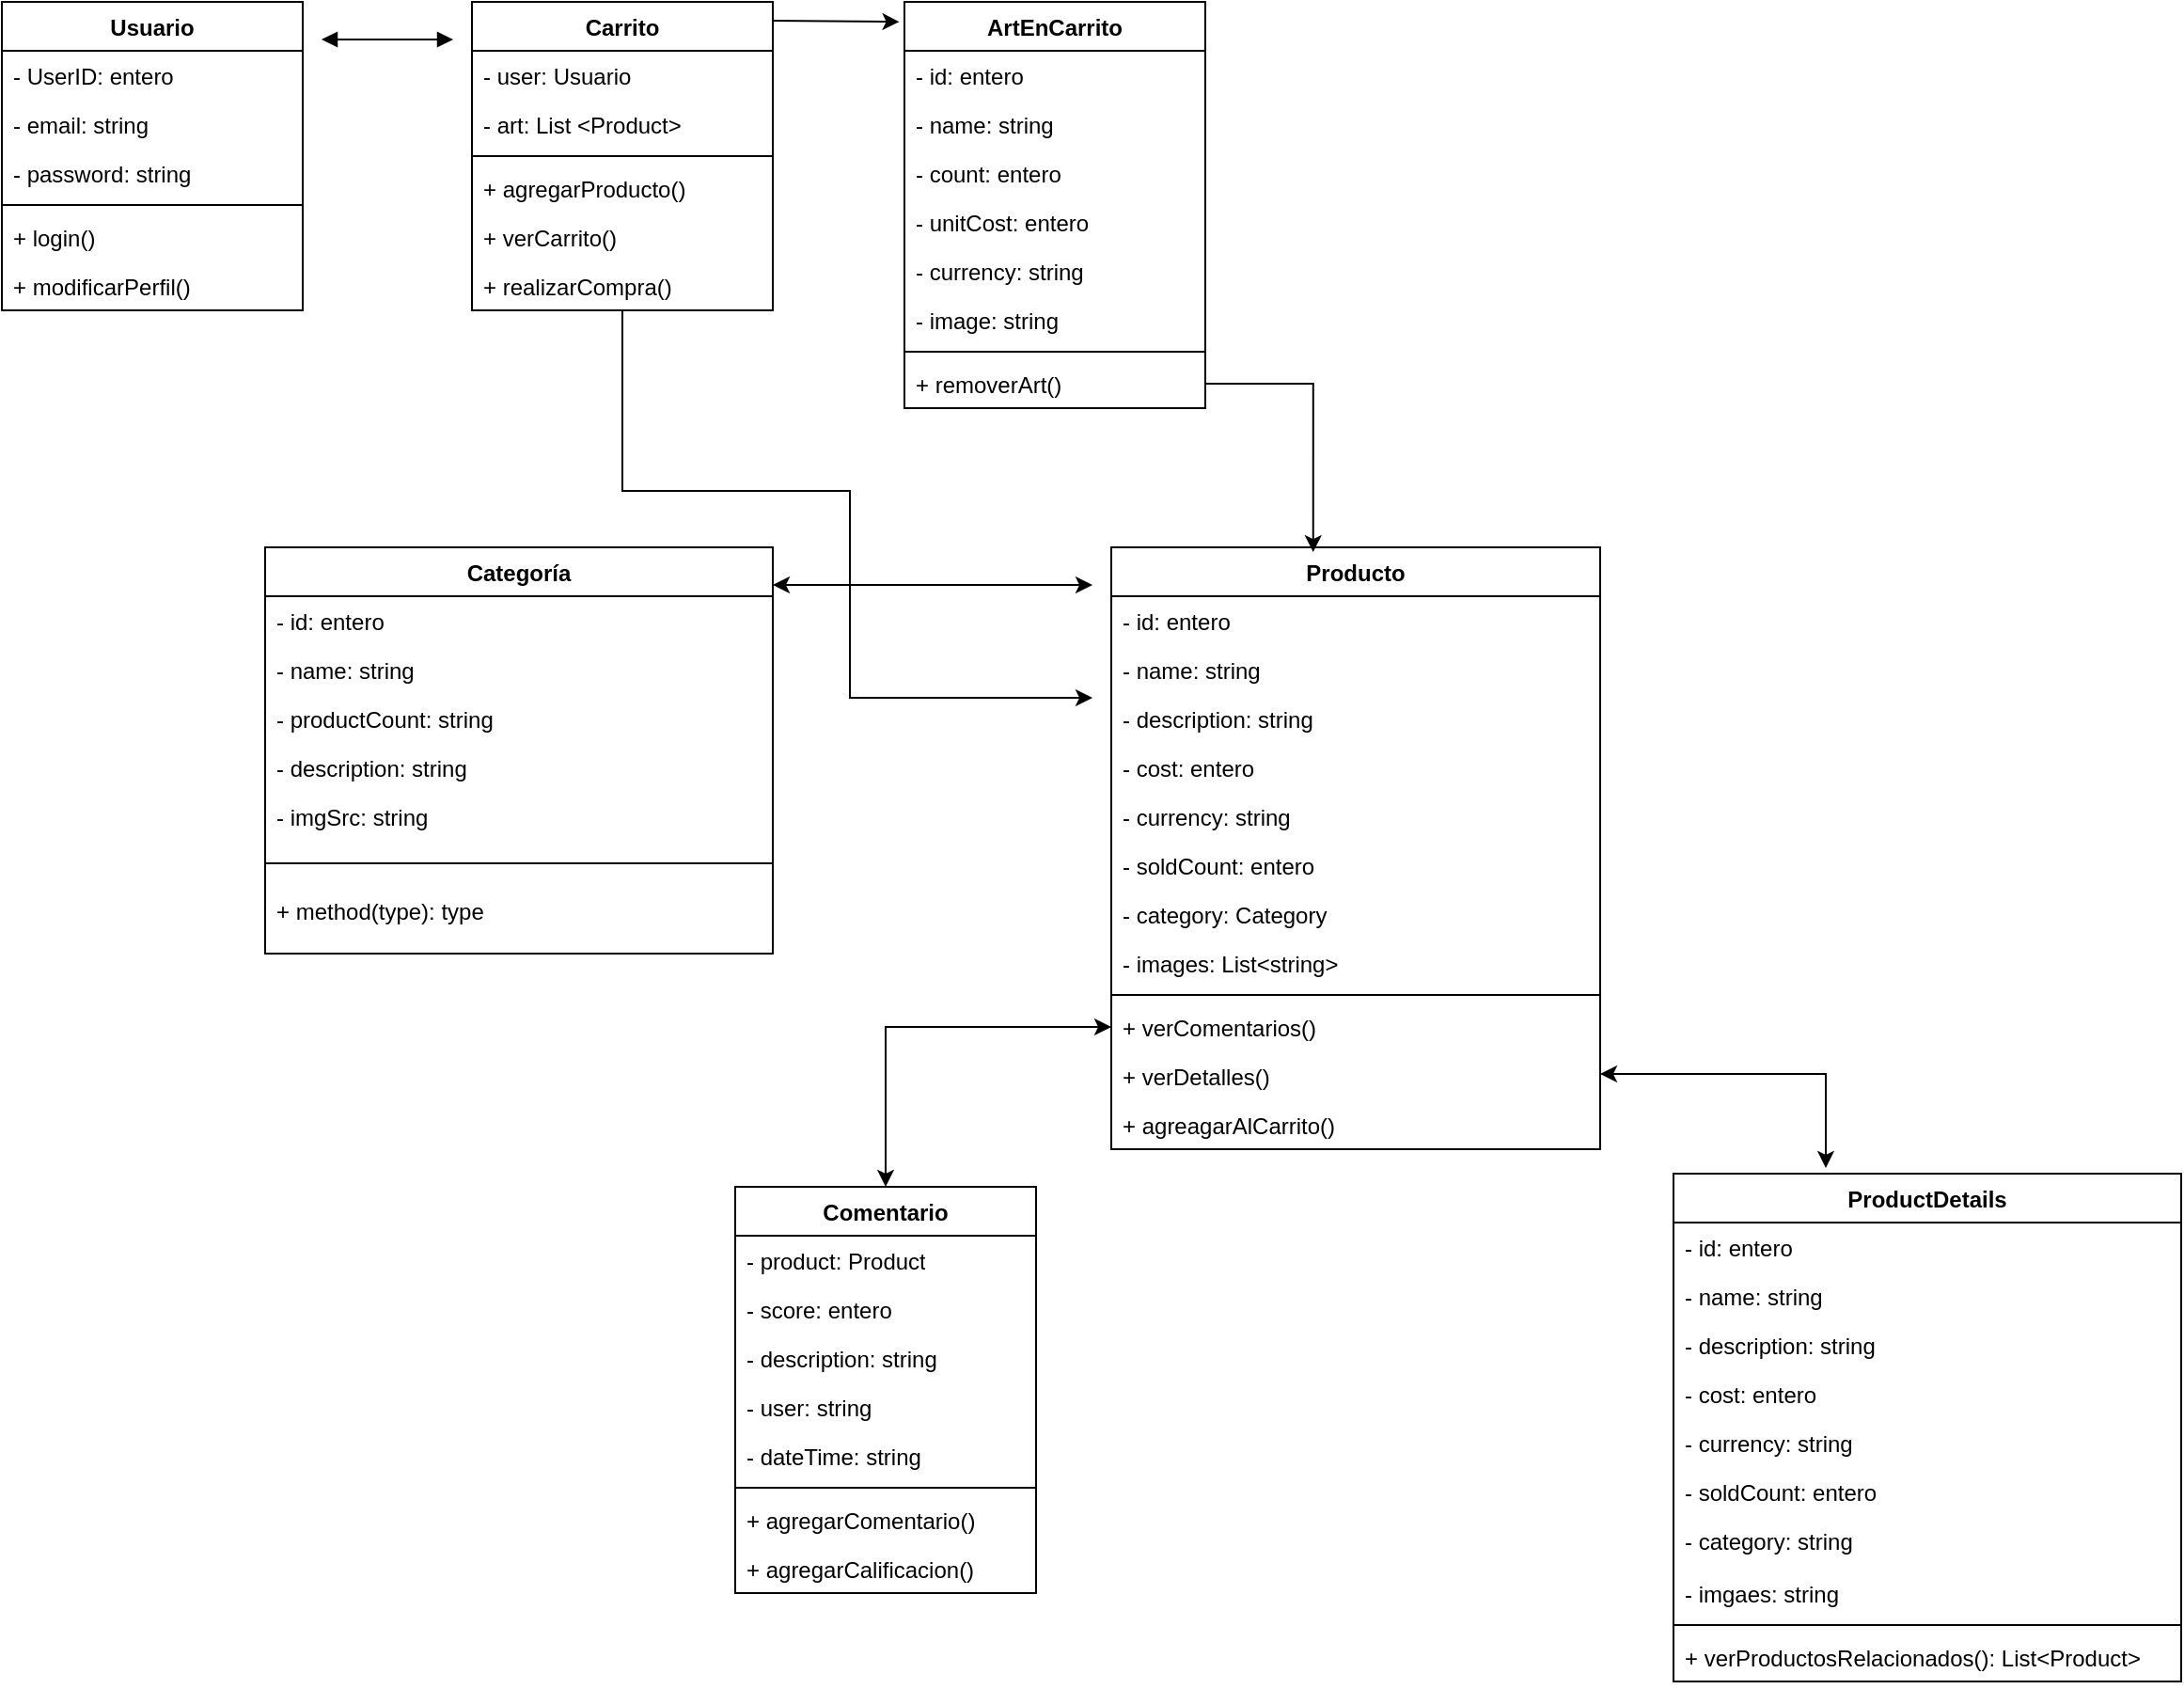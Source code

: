 <mxfile version="21.6.8" type="github">
  <diagram name="Page-1" id="e7e014a7-5840-1c2e-5031-d8a46d1fe8dd">
    <mxGraphModel dx="1034" dy="1250" grid="1" gridSize="10" guides="1" tooltips="1" connect="1" arrows="1" fold="1" page="1" pageScale="1" pageWidth="1169" pageHeight="826" background="none" math="0" shadow="0">
      <root>
        <mxCell id="0" />
        <mxCell id="1" parent="0" />
        <mxCell id="oo55JivGoOad_dePmdde-19" value="Categoría" style="swimlane;fontStyle=1;align=center;verticalAlign=top;childLayout=stackLayout;horizontal=1;startSize=26;horizontalStack=0;resizeParent=1;resizeParentMax=0;resizeLast=0;collapsible=1;marginBottom=0;whiteSpace=wrap;html=1;" parent="1" vertex="1">
          <mxGeometry x="150" y="80" width="270" height="216" as="geometry" />
        </mxCell>
        <mxCell id="oo55JivGoOad_dePmdde-20" value="- id: entero" style="text;strokeColor=none;fillColor=none;align=left;verticalAlign=top;spacingLeft=4;spacingRight=4;overflow=hidden;rotatable=0;points=[[0,0.5],[1,0.5]];portConstraint=eastwest;whiteSpace=wrap;html=1;" parent="oo55JivGoOad_dePmdde-19" vertex="1">
          <mxGeometry y="26" width="270" height="26" as="geometry" />
        </mxCell>
        <mxCell id="oo55JivGoOad_dePmdde-24" value="- name: string" style="text;strokeColor=none;fillColor=none;align=left;verticalAlign=top;spacingLeft=4;spacingRight=4;overflow=hidden;rotatable=0;points=[[0,0.5],[1,0.5]];portConstraint=eastwest;whiteSpace=wrap;html=1;" parent="oo55JivGoOad_dePmdde-19" vertex="1">
          <mxGeometry y="52" width="270" height="26" as="geometry" />
        </mxCell>
        <mxCell id="oo55JivGoOad_dePmdde-26" value="- productCount: string" style="text;strokeColor=none;fillColor=none;align=left;verticalAlign=top;spacingLeft=4;spacingRight=4;overflow=hidden;rotatable=0;points=[[0,0.5],[1,0.5]];portConstraint=eastwest;whiteSpace=wrap;html=1;" parent="oo55JivGoOad_dePmdde-19" vertex="1">
          <mxGeometry y="78" width="270" height="26" as="geometry" />
        </mxCell>
        <mxCell id="oo55JivGoOad_dePmdde-25" value="- description: string" style="text;strokeColor=none;fillColor=none;align=left;verticalAlign=top;spacingLeft=4;spacingRight=4;overflow=hidden;rotatable=0;points=[[0,0.5],[1,0.5]];portConstraint=eastwest;whiteSpace=wrap;html=1;" parent="oo55JivGoOad_dePmdde-19" vertex="1">
          <mxGeometry y="104" width="270" height="26" as="geometry" />
        </mxCell>
        <mxCell id="oo55JivGoOad_dePmdde-27" value="- imgSrc: string" style="text;strokeColor=none;fillColor=none;align=left;verticalAlign=top;spacingLeft=4;spacingRight=4;overflow=hidden;rotatable=0;points=[[0,0.5],[1,0.5]];portConstraint=eastwest;whiteSpace=wrap;html=1;" parent="oo55JivGoOad_dePmdde-19" vertex="1">
          <mxGeometry y="130" width="270" height="26" as="geometry" />
        </mxCell>
        <mxCell id="oo55JivGoOad_dePmdde-21" value="" style="line;strokeWidth=1;fillColor=none;align=left;verticalAlign=middle;spacingTop=-1;spacingLeft=3;spacingRight=3;rotatable=0;labelPosition=right;points=[];portConstraint=eastwest;strokeColor=inherit;" parent="oo55JivGoOad_dePmdde-19" vertex="1">
          <mxGeometry y="156" width="270" height="24" as="geometry" />
        </mxCell>
        <mxCell id="oo55JivGoOad_dePmdde-148" value="+ method(type): type" style="text;strokeColor=none;fillColor=none;align=left;verticalAlign=top;spacingLeft=4;spacingRight=4;overflow=hidden;rotatable=0;points=[[0,0.5],[1,0.5]];portConstraint=eastwest;whiteSpace=wrap;html=1;" parent="oo55JivGoOad_dePmdde-19" vertex="1">
          <mxGeometry y="180" width="270" height="36" as="geometry" />
        </mxCell>
        <mxCell id="oo55JivGoOad_dePmdde-28" value="Producto" style="swimlane;fontStyle=1;align=center;verticalAlign=top;childLayout=stackLayout;horizontal=1;startSize=26;horizontalStack=0;resizeParent=1;resizeParentMax=0;resizeLast=0;collapsible=1;marginBottom=0;whiteSpace=wrap;html=1;" parent="1" vertex="1">
          <mxGeometry x="600" y="80" width="260" height="320" as="geometry" />
        </mxCell>
        <mxCell id="oo55JivGoOad_dePmdde-29" value="- id: entero" style="text;strokeColor=none;fillColor=none;align=left;verticalAlign=top;spacingLeft=4;spacingRight=4;overflow=hidden;rotatable=0;points=[[0,0.5],[1,0.5]];portConstraint=eastwest;whiteSpace=wrap;html=1;" parent="oo55JivGoOad_dePmdde-28" vertex="1">
          <mxGeometry y="26" width="260" height="26" as="geometry" />
        </mxCell>
        <mxCell id="oo55JivGoOad_dePmdde-32" value="- name: string" style="text;strokeColor=none;fillColor=none;align=left;verticalAlign=top;spacingLeft=4;spacingRight=4;overflow=hidden;rotatable=0;points=[[0,0.5],[1,0.5]];portConstraint=eastwest;whiteSpace=wrap;html=1;" parent="oo55JivGoOad_dePmdde-28" vertex="1">
          <mxGeometry y="52" width="260" height="26" as="geometry" />
        </mxCell>
        <mxCell id="oo55JivGoOad_dePmdde-34" value="- description: string" style="text;strokeColor=none;fillColor=none;align=left;verticalAlign=top;spacingLeft=4;spacingRight=4;overflow=hidden;rotatable=0;points=[[0,0.5],[1,0.5]];portConstraint=eastwest;whiteSpace=wrap;html=1;" parent="oo55JivGoOad_dePmdde-28" vertex="1">
          <mxGeometry y="78" width="260" height="26" as="geometry" />
        </mxCell>
        <mxCell id="oo55JivGoOad_dePmdde-35" value="- cost: entero" style="text;strokeColor=none;fillColor=none;align=left;verticalAlign=top;spacingLeft=4;spacingRight=4;overflow=hidden;rotatable=0;points=[[0,0.5],[1,0.5]];portConstraint=eastwest;whiteSpace=wrap;html=1;" parent="oo55JivGoOad_dePmdde-28" vertex="1">
          <mxGeometry y="104" width="260" height="26" as="geometry" />
        </mxCell>
        <mxCell id="oo55JivGoOad_dePmdde-37" value="- currency: string" style="text;strokeColor=none;fillColor=none;align=left;verticalAlign=top;spacingLeft=4;spacingRight=4;overflow=hidden;rotatable=0;points=[[0,0.5],[1,0.5]];portConstraint=eastwest;whiteSpace=wrap;html=1;" parent="oo55JivGoOad_dePmdde-28" vertex="1">
          <mxGeometry y="130" width="260" height="26" as="geometry" />
        </mxCell>
        <mxCell id="oo55JivGoOad_dePmdde-38" value="- soldCount: entero" style="text;strokeColor=none;fillColor=none;align=left;verticalAlign=top;spacingLeft=4;spacingRight=4;overflow=hidden;rotatable=0;points=[[0,0.5],[1,0.5]];portConstraint=eastwest;whiteSpace=wrap;html=1;" parent="oo55JivGoOad_dePmdde-28" vertex="1">
          <mxGeometry y="156" width="260" height="26" as="geometry" />
        </mxCell>
        <mxCell id="oo55JivGoOad_dePmdde-39" value="- category: Category" style="text;strokeColor=none;fillColor=none;align=left;verticalAlign=top;spacingLeft=4;spacingRight=4;overflow=hidden;rotatable=0;points=[[0,0.5],[1,0.5]];portConstraint=eastwest;whiteSpace=wrap;html=1;" parent="oo55JivGoOad_dePmdde-28" vertex="1">
          <mxGeometry y="182" width="260" height="26" as="geometry" />
        </mxCell>
        <mxCell id="oo55JivGoOad_dePmdde-40" value="- images: List&amp;lt;string&amp;gt;" style="text;strokeColor=none;fillColor=none;align=left;verticalAlign=top;spacingLeft=4;spacingRight=4;overflow=hidden;rotatable=0;points=[[0,0.5],[1,0.5]];portConstraint=eastwest;whiteSpace=wrap;html=1;" parent="oo55JivGoOad_dePmdde-28" vertex="1">
          <mxGeometry y="208" width="260" height="26" as="geometry" />
        </mxCell>
        <mxCell id="oo55JivGoOad_dePmdde-30" value="" style="line;strokeWidth=1;fillColor=none;align=left;verticalAlign=middle;spacingTop=-1;spacingLeft=3;spacingRight=3;rotatable=0;labelPosition=right;points=[];portConstraint=eastwest;strokeColor=inherit;" parent="oo55JivGoOad_dePmdde-28" vertex="1">
          <mxGeometry y="234" width="260" height="8" as="geometry" />
        </mxCell>
        <mxCell id="oo55JivGoOad_dePmdde-31" value="+ verComentarios()" style="text;strokeColor=none;fillColor=none;align=left;verticalAlign=top;spacingLeft=4;spacingRight=4;overflow=hidden;rotatable=0;points=[[0,0.5],[1,0.5]];portConstraint=eastwest;whiteSpace=wrap;html=1;" parent="oo55JivGoOad_dePmdde-28" vertex="1">
          <mxGeometry y="242" width="260" height="26" as="geometry" />
        </mxCell>
        <mxCell id="oo55JivGoOad_dePmdde-106" value="+ verDetalles()&lt;br&gt;" style="text;strokeColor=none;fillColor=none;align=left;verticalAlign=top;spacingLeft=4;spacingRight=4;overflow=hidden;rotatable=0;points=[[0,0.5],[1,0.5]];portConstraint=eastwest;whiteSpace=wrap;html=1;" parent="oo55JivGoOad_dePmdde-28" vertex="1">
          <mxGeometry y="268" width="260" height="26" as="geometry" />
        </mxCell>
        <mxCell id="oo55JivGoOad_dePmdde-107" value="+ agreagarAlCarrito()" style="text;strokeColor=none;fillColor=none;align=left;verticalAlign=top;spacingLeft=4;spacingRight=4;overflow=hidden;rotatable=0;points=[[0,0.5],[1,0.5]];portConstraint=eastwest;whiteSpace=wrap;html=1;" parent="oo55JivGoOad_dePmdde-28" vertex="1">
          <mxGeometry y="294" width="260" height="26" as="geometry" />
        </mxCell>
        <mxCell id="oo55JivGoOad_dePmdde-43" value="ArtEnCarrito" style="swimlane;fontStyle=1;align=center;verticalAlign=top;childLayout=stackLayout;horizontal=1;startSize=26;horizontalStack=0;resizeParent=1;resizeParentMax=0;resizeLast=0;collapsible=1;marginBottom=0;whiteSpace=wrap;html=1;" parent="1" vertex="1">
          <mxGeometry x="490" y="-210" width="160" height="216" as="geometry" />
        </mxCell>
        <mxCell id="oo55JivGoOad_dePmdde-44" value="- id: entero" style="text;strokeColor=none;fillColor=none;align=left;verticalAlign=top;spacingLeft=4;spacingRight=4;overflow=hidden;rotatable=0;points=[[0,0.5],[1,0.5]];portConstraint=eastwest;whiteSpace=wrap;html=1;" parent="oo55JivGoOad_dePmdde-43" vertex="1">
          <mxGeometry y="26" width="160" height="26" as="geometry" />
        </mxCell>
        <mxCell id="oo55JivGoOad_dePmdde-50" value="- name: string" style="text;strokeColor=none;fillColor=none;align=left;verticalAlign=top;spacingLeft=4;spacingRight=4;overflow=hidden;rotatable=0;points=[[0,0.5],[1,0.5]];portConstraint=eastwest;whiteSpace=wrap;html=1;" parent="oo55JivGoOad_dePmdde-43" vertex="1">
          <mxGeometry y="52" width="160" height="26" as="geometry" />
        </mxCell>
        <mxCell id="oo55JivGoOad_dePmdde-52" value="- count: entero" style="text;strokeColor=none;fillColor=none;align=left;verticalAlign=top;spacingLeft=4;spacingRight=4;overflow=hidden;rotatable=0;points=[[0,0.5],[1,0.5]];portConstraint=eastwest;whiteSpace=wrap;html=1;" parent="oo55JivGoOad_dePmdde-43" vertex="1">
          <mxGeometry y="78" width="160" height="26" as="geometry" />
        </mxCell>
        <mxCell id="oo55JivGoOad_dePmdde-53" value="- unitCost: entero" style="text;strokeColor=none;fillColor=none;align=left;verticalAlign=top;spacingLeft=4;spacingRight=4;overflow=hidden;rotatable=0;points=[[0,0.5],[1,0.5]];portConstraint=eastwest;whiteSpace=wrap;html=1;" parent="oo55JivGoOad_dePmdde-43" vertex="1">
          <mxGeometry y="104" width="160" height="26" as="geometry" />
        </mxCell>
        <mxCell id="oo55JivGoOad_dePmdde-54" value="- currency: string" style="text;strokeColor=none;fillColor=none;align=left;verticalAlign=top;spacingLeft=4;spacingRight=4;overflow=hidden;rotatable=0;points=[[0,0.5],[1,0.5]];portConstraint=eastwest;whiteSpace=wrap;html=1;" parent="oo55JivGoOad_dePmdde-43" vertex="1">
          <mxGeometry y="130" width="160" height="26" as="geometry" />
        </mxCell>
        <mxCell id="oo55JivGoOad_dePmdde-56" value="- image: string" style="text;strokeColor=none;fillColor=none;align=left;verticalAlign=top;spacingLeft=4;spacingRight=4;overflow=hidden;rotatable=0;points=[[0,0.5],[1,0.5]];portConstraint=eastwest;whiteSpace=wrap;html=1;" parent="oo55JivGoOad_dePmdde-43" vertex="1">
          <mxGeometry y="156" width="160" height="26" as="geometry" />
        </mxCell>
        <mxCell id="oo55JivGoOad_dePmdde-45" value="" style="line;strokeWidth=1;fillColor=none;align=left;verticalAlign=middle;spacingTop=-1;spacingLeft=3;spacingRight=3;rotatable=0;labelPosition=right;points=[];portConstraint=eastwest;strokeColor=inherit;" parent="oo55JivGoOad_dePmdde-43" vertex="1">
          <mxGeometry y="182" width="160" height="8" as="geometry" />
        </mxCell>
        <mxCell id="oo55JivGoOad_dePmdde-46" value="+ removerArt()" style="text;strokeColor=none;fillColor=none;align=left;verticalAlign=top;spacingLeft=4;spacingRight=4;overflow=hidden;rotatable=0;points=[[0,0.5],[1,0.5]];portConstraint=eastwest;whiteSpace=wrap;html=1;" parent="oo55JivGoOad_dePmdde-43" vertex="1">
          <mxGeometry y="190" width="160" height="26" as="geometry" />
        </mxCell>
        <mxCell id="oo55JivGoOad_dePmdde-57" value="Comentario" style="swimlane;fontStyle=1;align=center;verticalAlign=top;childLayout=stackLayout;horizontal=1;startSize=26;horizontalStack=0;resizeParent=1;resizeParentMax=0;resizeLast=0;collapsible=1;marginBottom=0;whiteSpace=wrap;html=1;" parent="1" vertex="1">
          <mxGeometry x="400" y="420" width="160" height="216" as="geometry" />
        </mxCell>
        <mxCell id="oo55JivGoOad_dePmdde-58" value="- product: Product" style="text;strokeColor=none;fillColor=none;align=left;verticalAlign=top;spacingLeft=4;spacingRight=4;overflow=hidden;rotatable=0;points=[[0,0.5],[1,0.5]];portConstraint=eastwest;whiteSpace=wrap;html=1;" parent="oo55JivGoOad_dePmdde-57" vertex="1">
          <mxGeometry y="26" width="160" height="26" as="geometry" />
        </mxCell>
        <mxCell id="oo55JivGoOad_dePmdde-62" value="- score: entero" style="text;strokeColor=none;fillColor=none;align=left;verticalAlign=top;spacingLeft=4;spacingRight=4;overflow=hidden;rotatable=0;points=[[0,0.5],[1,0.5]];portConstraint=eastwest;whiteSpace=wrap;html=1;" parent="oo55JivGoOad_dePmdde-57" vertex="1">
          <mxGeometry y="52" width="160" height="26" as="geometry" />
        </mxCell>
        <mxCell id="oo55JivGoOad_dePmdde-63" value="- description: string" style="text;strokeColor=none;fillColor=none;align=left;verticalAlign=top;spacingLeft=4;spacingRight=4;overflow=hidden;rotatable=0;points=[[0,0.5],[1,0.5]];portConstraint=eastwest;whiteSpace=wrap;html=1;" parent="oo55JivGoOad_dePmdde-57" vertex="1">
          <mxGeometry y="78" width="160" height="26" as="geometry" />
        </mxCell>
        <mxCell id="oo55JivGoOad_dePmdde-64" value="- user: string&lt;br&gt;" style="text;strokeColor=none;fillColor=none;align=left;verticalAlign=top;spacingLeft=4;spacingRight=4;overflow=hidden;rotatable=0;points=[[0,0.5],[1,0.5]];portConstraint=eastwest;whiteSpace=wrap;html=1;" parent="oo55JivGoOad_dePmdde-57" vertex="1">
          <mxGeometry y="104" width="160" height="26" as="geometry" />
        </mxCell>
        <mxCell id="oo55JivGoOad_dePmdde-65" value="- dateTime: string" style="text;strokeColor=none;fillColor=none;align=left;verticalAlign=top;spacingLeft=4;spacingRight=4;overflow=hidden;rotatable=0;points=[[0,0.5],[1,0.5]];portConstraint=eastwest;whiteSpace=wrap;html=1;" parent="oo55JivGoOad_dePmdde-57" vertex="1">
          <mxGeometry y="130" width="160" height="26" as="geometry" />
        </mxCell>
        <mxCell id="oo55JivGoOad_dePmdde-59" value="" style="line;strokeWidth=1;fillColor=none;align=left;verticalAlign=middle;spacingTop=-1;spacingLeft=3;spacingRight=3;rotatable=0;labelPosition=right;points=[];portConstraint=eastwest;strokeColor=inherit;" parent="oo55JivGoOad_dePmdde-57" vertex="1">
          <mxGeometry y="156" width="160" height="8" as="geometry" />
        </mxCell>
        <mxCell id="oo55JivGoOad_dePmdde-60" value="+ agregarComentario()" style="text;strokeColor=none;fillColor=none;align=left;verticalAlign=top;spacingLeft=4;spacingRight=4;overflow=hidden;rotatable=0;points=[[0,0.5],[1,0.5]];portConstraint=eastwest;whiteSpace=wrap;html=1;" parent="oo55JivGoOad_dePmdde-57" vertex="1">
          <mxGeometry y="164" width="160" height="26" as="geometry" />
        </mxCell>
        <mxCell id="oo55JivGoOad_dePmdde-135" value="+ agregarCalificacion()" style="text;strokeColor=none;fillColor=none;align=left;verticalAlign=top;spacingLeft=4;spacingRight=4;overflow=hidden;rotatable=0;points=[[0,0.5],[1,0.5]];portConstraint=eastwest;whiteSpace=wrap;html=1;" parent="oo55JivGoOad_dePmdde-57" vertex="1">
          <mxGeometry y="190" width="160" height="26" as="geometry" />
        </mxCell>
        <mxCell id="oo55JivGoOad_dePmdde-78" value="Usuario" style="swimlane;fontStyle=1;align=center;verticalAlign=top;childLayout=stackLayout;horizontal=1;startSize=26;horizontalStack=0;resizeParent=1;resizeParentMax=0;resizeLast=0;collapsible=1;marginBottom=0;whiteSpace=wrap;html=1;" parent="1" vertex="1">
          <mxGeometry x="10" y="-210" width="160" height="164" as="geometry" />
        </mxCell>
        <mxCell id="oo55JivGoOad_dePmdde-79" value="- UserID: entero" style="text;strokeColor=none;fillColor=none;align=left;verticalAlign=top;spacingLeft=4;spacingRight=4;overflow=hidden;rotatable=0;points=[[0,0.5],[1,0.5]];portConstraint=eastwest;whiteSpace=wrap;html=1;" parent="oo55JivGoOad_dePmdde-78" vertex="1">
          <mxGeometry y="26" width="160" height="26" as="geometry" />
        </mxCell>
        <mxCell id="oo55JivGoOad_dePmdde-82" value="- email: string" style="text;strokeColor=none;fillColor=none;align=left;verticalAlign=top;spacingLeft=4;spacingRight=4;overflow=hidden;rotatable=0;points=[[0,0.5],[1,0.5]];portConstraint=eastwest;whiteSpace=wrap;html=1;" parent="oo55JivGoOad_dePmdde-78" vertex="1">
          <mxGeometry y="52" width="160" height="26" as="geometry" />
        </mxCell>
        <mxCell id="oo55JivGoOad_dePmdde-83" value="- password: string" style="text;strokeColor=none;fillColor=none;align=left;verticalAlign=top;spacingLeft=4;spacingRight=4;overflow=hidden;rotatable=0;points=[[0,0.5],[1,0.5]];portConstraint=eastwest;whiteSpace=wrap;html=1;" parent="oo55JivGoOad_dePmdde-78" vertex="1">
          <mxGeometry y="78" width="160" height="26" as="geometry" />
        </mxCell>
        <mxCell id="oo55JivGoOad_dePmdde-80" value="" style="line;strokeWidth=1;fillColor=none;align=left;verticalAlign=middle;spacingTop=-1;spacingLeft=3;spacingRight=3;rotatable=0;labelPosition=right;points=[];portConstraint=eastwest;strokeColor=inherit;" parent="oo55JivGoOad_dePmdde-78" vertex="1">
          <mxGeometry y="104" width="160" height="8" as="geometry" />
        </mxCell>
        <mxCell id="oo55JivGoOad_dePmdde-81" value="+ login()" style="text;strokeColor=none;fillColor=none;align=left;verticalAlign=top;spacingLeft=4;spacingRight=4;overflow=hidden;rotatable=0;points=[[0,0.5],[1,0.5]];portConstraint=eastwest;whiteSpace=wrap;html=1;" parent="oo55JivGoOad_dePmdde-78" vertex="1">
          <mxGeometry y="112" width="160" height="26" as="geometry" />
        </mxCell>
        <mxCell id="oo55JivGoOad_dePmdde-119" value="+ modificarPerfil()" style="text;strokeColor=none;fillColor=none;align=left;verticalAlign=top;spacingLeft=4;spacingRight=4;overflow=hidden;rotatable=0;points=[[0,0.5],[1,0.5]];portConstraint=eastwest;whiteSpace=wrap;html=1;" parent="oo55JivGoOad_dePmdde-78" vertex="1">
          <mxGeometry y="138" width="160" height="26" as="geometry" />
        </mxCell>
        <mxCell id="oo55JivGoOad_dePmdde-84" value="Carrito" style="swimlane;fontStyle=1;align=center;verticalAlign=top;childLayout=stackLayout;horizontal=1;startSize=26;horizontalStack=0;resizeParent=1;resizeParentMax=0;resizeLast=0;collapsible=1;marginBottom=0;whiteSpace=wrap;html=1;" parent="1" vertex="1">
          <mxGeometry x="260" y="-210" width="160" height="164" as="geometry" />
        </mxCell>
        <mxCell id="oo55JivGoOad_dePmdde-85" value="- user: Usuario" style="text;strokeColor=none;fillColor=none;align=left;verticalAlign=top;spacingLeft=4;spacingRight=4;overflow=hidden;rotatable=0;points=[[0,0.5],[1,0.5]];portConstraint=eastwest;whiteSpace=wrap;html=1;" parent="oo55JivGoOad_dePmdde-84" vertex="1">
          <mxGeometry y="26" width="160" height="26" as="geometry" />
        </mxCell>
        <mxCell id="oo55JivGoOad_dePmdde-133" value="- art: List &amp;lt;Product&amp;gt;" style="text;strokeColor=none;fillColor=none;align=left;verticalAlign=top;spacingLeft=4;spacingRight=4;overflow=hidden;rotatable=0;points=[[0,0.5],[1,0.5]];portConstraint=eastwest;whiteSpace=wrap;html=1;" parent="oo55JivGoOad_dePmdde-84" vertex="1">
          <mxGeometry y="52" width="160" height="26" as="geometry" />
        </mxCell>
        <mxCell id="oo55JivGoOad_dePmdde-86" value="" style="line;strokeWidth=1;fillColor=none;align=left;verticalAlign=middle;spacingTop=-1;spacingLeft=3;spacingRight=3;rotatable=0;labelPosition=right;points=[];portConstraint=eastwest;strokeColor=inherit;" parent="oo55JivGoOad_dePmdde-84" vertex="1">
          <mxGeometry y="78" width="160" height="8" as="geometry" />
        </mxCell>
        <mxCell id="oo55JivGoOad_dePmdde-87" value="+ agregarProducto()&lt;br&gt;" style="text;strokeColor=none;fillColor=none;align=left;verticalAlign=top;spacingLeft=4;spacingRight=4;overflow=hidden;rotatable=0;points=[[0,0.5],[1,0.5]];portConstraint=eastwest;whiteSpace=wrap;html=1;" parent="oo55JivGoOad_dePmdde-84" vertex="1">
          <mxGeometry y="86" width="160" height="26" as="geometry" />
        </mxCell>
        <mxCell id="oo55JivGoOad_dePmdde-104" value="+ verCarrito()" style="text;strokeColor=none;fillColor=none;align=left;verticalAlign=top;spacingLeft=4;spacingRight=4;overflow=hidden;rotatable=0;points=[[0,0.5],[1,0.5]];portConstraint=eastwest;whiteSpace=wrap;html=1;" parent="oo55JivGoOad_dePmdde-84" vertex="1">
          <mxGeometry y="112" width="160" height="26" as="geometry" />
        </mxCell>
        <mxCell id="oo55JivGoOad_dePmdde-105" value="+ realizarCompra()" style="text;strokeColor=none;fillColor=none;align=left;verticalAlign=top;spacingLeft=4;spacingRight=4;overflow=hidden;rotatable=0;points=[[0,0.5],[1,0.5]];portConstraint=eastwest;whiteSpace=wrap;html=1;" parent="oo55JivGoOad_dePmdde-84" vertex="1">
          <mxGeometry y="138" width="160" height="26" as="geometry" />
        </mxCell>
        <mxCell id="oo55JivGoOad_dePmdde-88" value="" style="endArrow=block;startArrow=block;endFill=1;startFill=1;html=1;rounded=0;" parent="1" edge="1">
          <mxGeometry width="160" relative="1" as="geometry">
            <mxPoint x="180" y="-190" as="sourcePoint" />
            <mxPoint x="250" y="-190" as="targetPoint" />
          </mxGeometry>
        </mxCell>
        <mxCell id="oo55JivGoOad_dePmdde-90" style="edgeStyle=orthogonalEdgeStyle;rounded=0;orthogonalLoop=1;jettySize=auto;html=1;exitX=1;exitY=0.5;exitDx=0;exitDy=0;entryX=0.413;entryY=0.008;entryDx=0;entryDy=0;entryPerimeter=0;" parent="1" source="oo55JivGoOad_dePmdde-46" target="oo55JivGoOad_dePmdde-28" edge="1">
          <mxGeometry relative="1" as="geometry" />
        </mxCell>
        <mxCell id="oo55JivGoOad_dePmdde-94" value="ProductDetails" style="swimlane;fontStyle=1;align=center;verticalAlign=top;childLayout=stackLayout;horizontal=1;startSize=26;horizontalStack=0;resizeParent=1;resizeParentMax=0;resizeLast=0;collapsible=1;marginBottom=0;whiteSpace=wrap;html=1;" parent="1" vertex="1">
          <mxGeometry x="899" y="413" width="270" height="270" as="geometry" />
        </mxCell>
        <mxCell id="oo55JivGoOad_dePmdde-95" value="- id: entero&lt;br&gt;" style="text;strokeColor=none;fillColor=none;align=left;verticalAlign=top;spacingLeft=4;spacingRight=4;overflow=hidden;rotatable=0;points=[[0,0.5],[1,0.5]];portConstraint=eastwest;whiteSpace=wrap;html=1;" parent="oo55JivGoOad_dePmdde-94" vertex="1">
          <mxGeometry y="26" width="270" height="26" as="geometry" />
        </mxCell>
        <mxCell id="oo55JivGoOad_dePmdde-139" value="- name: string" style="text;strokeColor=none;fillColor=none;align=left;verticalAlign=top;spacingLeft=4;spacingRight=4;overflow=hidden;rotatable=0;points=[[0,0.5],[1,0.5]];portConstraint=eastwest;whiteSpace=wrap;html=1;" parent="oo55JivGoOad_dePmdde-94" vertex="1">
          <mxGeometry y="52" width="270" height="26" as="geometry" />
        </mxCell>
        <mxCell id="oo55JivGoOad_dePmdde-140" value="- description: string&lt;br&gt;" style="text;strokeColor=none;fillColor=none;align=left;verticalAlign=top;spacingLeft=4;spacingRight=4;overflow=hidden;rotatable=0;points=[[0,0.5],[1,0.5]];portConstraint=eastwest;whiteSpace=wrap;html=1;" parent="oo55JivGoOad_dePmdde-94" vertex="1">
          <mxGeometry y="78" width="270" height="26" as="geometry" />
        </mxCell>
        <mxCell id="oo55JivGoOad_dePmdde-141" value="- cost: entero" style="text;strokeColor=none;fillColor=none;align=left;verticalAlign=top;spacingLeft=4;spacingRight=4;overflow=hidden;rotatable=0;points=[[0,0.5],[1,0.5]];portConstraint=eastwest;whiteSpace=wrap;html=1;" parent="oo55JivGoOad_dePmdde-94" vertex="1">
          <mxGeometry y="104" width="270" height="26" as="geometry" />
        </mxCell>
        <mxCell id="oo55JivGoOad_dePmdde-142" value="- currency: string" style="text;strokeColor=none;fillColor=none;align=left;verticalAlign=top;spacingLeft=4;spacingRight=4;overflow=hidden;rotatable=0;points=[[0,0.5],[1,0.5]];portConstraint=eastwest;whiteSpace=wrap;html=1;" parent="oo55JivGoOad_dePmdde-94" vertex="1">
          <mxGeometry y="130" width="270" height="26" as="geometry" />
        </mxCell>
        <mxCell id="oo55JivGoOad_dePmdde-143" value="- soldCount: entero" style="text;strokeColor=none;fillColor=none;align=left;verticalAlign=top;spacingLeft=4;spacingRight=4;overflow=hidden;rotatable=0;points=[[0,0.5],[1,0.5]];portConstraint=eastwest;whiteSpace=wrap;html=1;" parent="oo55JivGoOad_dePmdde-94" vertex="1">
          <mxGeometry y="156" width="270" height="26" as="geometry" />
        </mxCell>
        <mxCell id="oo55JivGoOad_dePmdde-144" value="- category: string" style="text;strokeColor=none;fillColor=none;align=left;verticalAlign=top;spacingLeft=4;spacingRight=4;overflow=hidden;rotatable=0;points=[[0,0.5],[1,0.5]];portConstraint=eastwest;whiteSpace=wrap;html=1;" parent="oo55JivGoOad_dePmdde-94" vertex="1">
          <mxGeometry y="182" width="270" height="28" as="geometry" />
        </mxCell>
        <mxCell id="oo55JivGoOad_dePmdde-145" value="- imgaes: string" style="text;strokeColor=none;fillColor=none;align=left;verticalAlign=top;spacingLeft=4;spacingRight=4;overflow=hidden;rotatable=0;points=[[0,0.5],[1,0.5]];portConstraint=eastwest;whiteSpace=wrap;html=1;" parent="oo55JivGoOad_dePmdde-94" vertex="1">
          <mxGeometry y="210" width="270" height="26" as="geometry" />
        </mxCell>
        <mxCell id="oo55JivGoOad_dePmdde-96" value="" style="line;strokeWidth=1;fillColor=none;align=left;verticalAlign=middle;spacingTop=-1;spacingLeft=3;spacingRight=3;rotatable=0;labelPosition=right;points=[];portConstraint=eastwest;strokeColor=inherit;" parent="oo55JivGoOad_dePmdde-94" vertex="1">
          <mxGeometry y="236" width="270" height="8" as="geometry" />
        </mxCell>
        <mxCell id="oo55JivGoOad_dePmdde-97" value="+ verProductosRelacionados(): List&amp;lt;Product&amp;gt;" style="text;strokeColor=none;fillColor=none;align=left;verticalAlign=top;spacingLeft=4;spacingRight=4;overflow=hidden;rotatable=0;points=[[0,0.5],[1,0.5]];portConstraint=eastwest;whiteSpace=wrap;html=1;" parent="oo55JivGoOad_dePmdde-94" vertex="1">
          <mxGeometry y="244" width="270" height="26" as="geometry" />
        </mxCell>
        <mxCell id="oo55JivGoOad_dePmdde-136" value="" style="edgeStyle=orthogonalEdgeStyle;rounded=0;orthogonalLoop=1;jettySize=auto;html=1;" parent="1" source="oo55JivGoOad_dePmdde-105" edge="1">
          <mxGeometry relative="1" as="geometry">
            <mxPoint x="590" y="160" as="targetPoint" />
            <Array as="points">
              <mxPoint x="340" y="50" />
              <mxPoint x="461" y="50" />
            </Array>
          </mxGeometry>
        </mxCell>
        <mxCell id="T6C2EwF8WpWoFierAqyv-1" value="" style="endArrow=classic;startArrow=classic;html=1;rounded=0;" edge="1" parent="1">
          <mxGeometry width="50" height="50" relative="1" as="geometry">
            <mxPoint x="860" y="360" as="sourcePoint" />
            <mxPoint x="980" y="410" as="targetPoint" />
            <Array as="points">
              <mxPoint x="980" y="360" />
            </Array>
          </mxGeometry>
        </mxCell>
        <mxCell id="T6C2EwF8WpWoFierAqyv-2" value="" style="endArrow=classic;startArrow=classic;html=1;rounded=0;exitX=0.5;exitY=0;exitDx=0;exitDy=0;entryX=0;entryY=0.5;entryDx=0;entryDy=0;" edge="1" parent="1" source="oo55JivGoOad_dePmdde-57" target="oo55JivGoOad_dePmdde-31">
          <mxGeometry width="50" height="50" relative="1" as="geometry">
            <mxPoint x="500" y="400" as="sourcePoint" />
            <mxPoint x="550" y="350" as="targetPoint" />
            <Array as="points">
              <mxPoint x="480" y="335" />
            </Array>
          </mxGeometry>
        </mxCell>
        <mxCell id="T6C2EwF8WpWoFierAqyv-4" value="" style="endArrow=classic;html=1;rounded=0;entryX=-0.017;entryY=0.049;entryDx=0;entryDy=0;entryPerimeter=0;" edge="1" parent="1" target="oo55JivGoOad_dePmdde-43">
          <mxGeometry width="50" height="50" relative="1" as="geometry">
            <mxPoint x="420" y="-200" as="sourcePoint" />
            <mxPoint x="480" y="-200" as="targetPoint" />
          </mxGeometry>
        </mxCell>
        <mxCell id="T6C2EwF8WpWoFierAqyv-5" value="" style="endArrow=classic;startArrow=classic;html=1;rounded=0;" edge="1" parent="1">
          <mxGeometry width="50" height="50" relative="1" as="geometry">
            <mxPoint x="420" y="100" as="sourcePoint" />
            <mxPoint x="590" y="100" as="targetPoint" />
          </mxGeometry>
        </mxCell>
      </root>
    </mxGraphModel>
  </diagram>
</mxfile>
